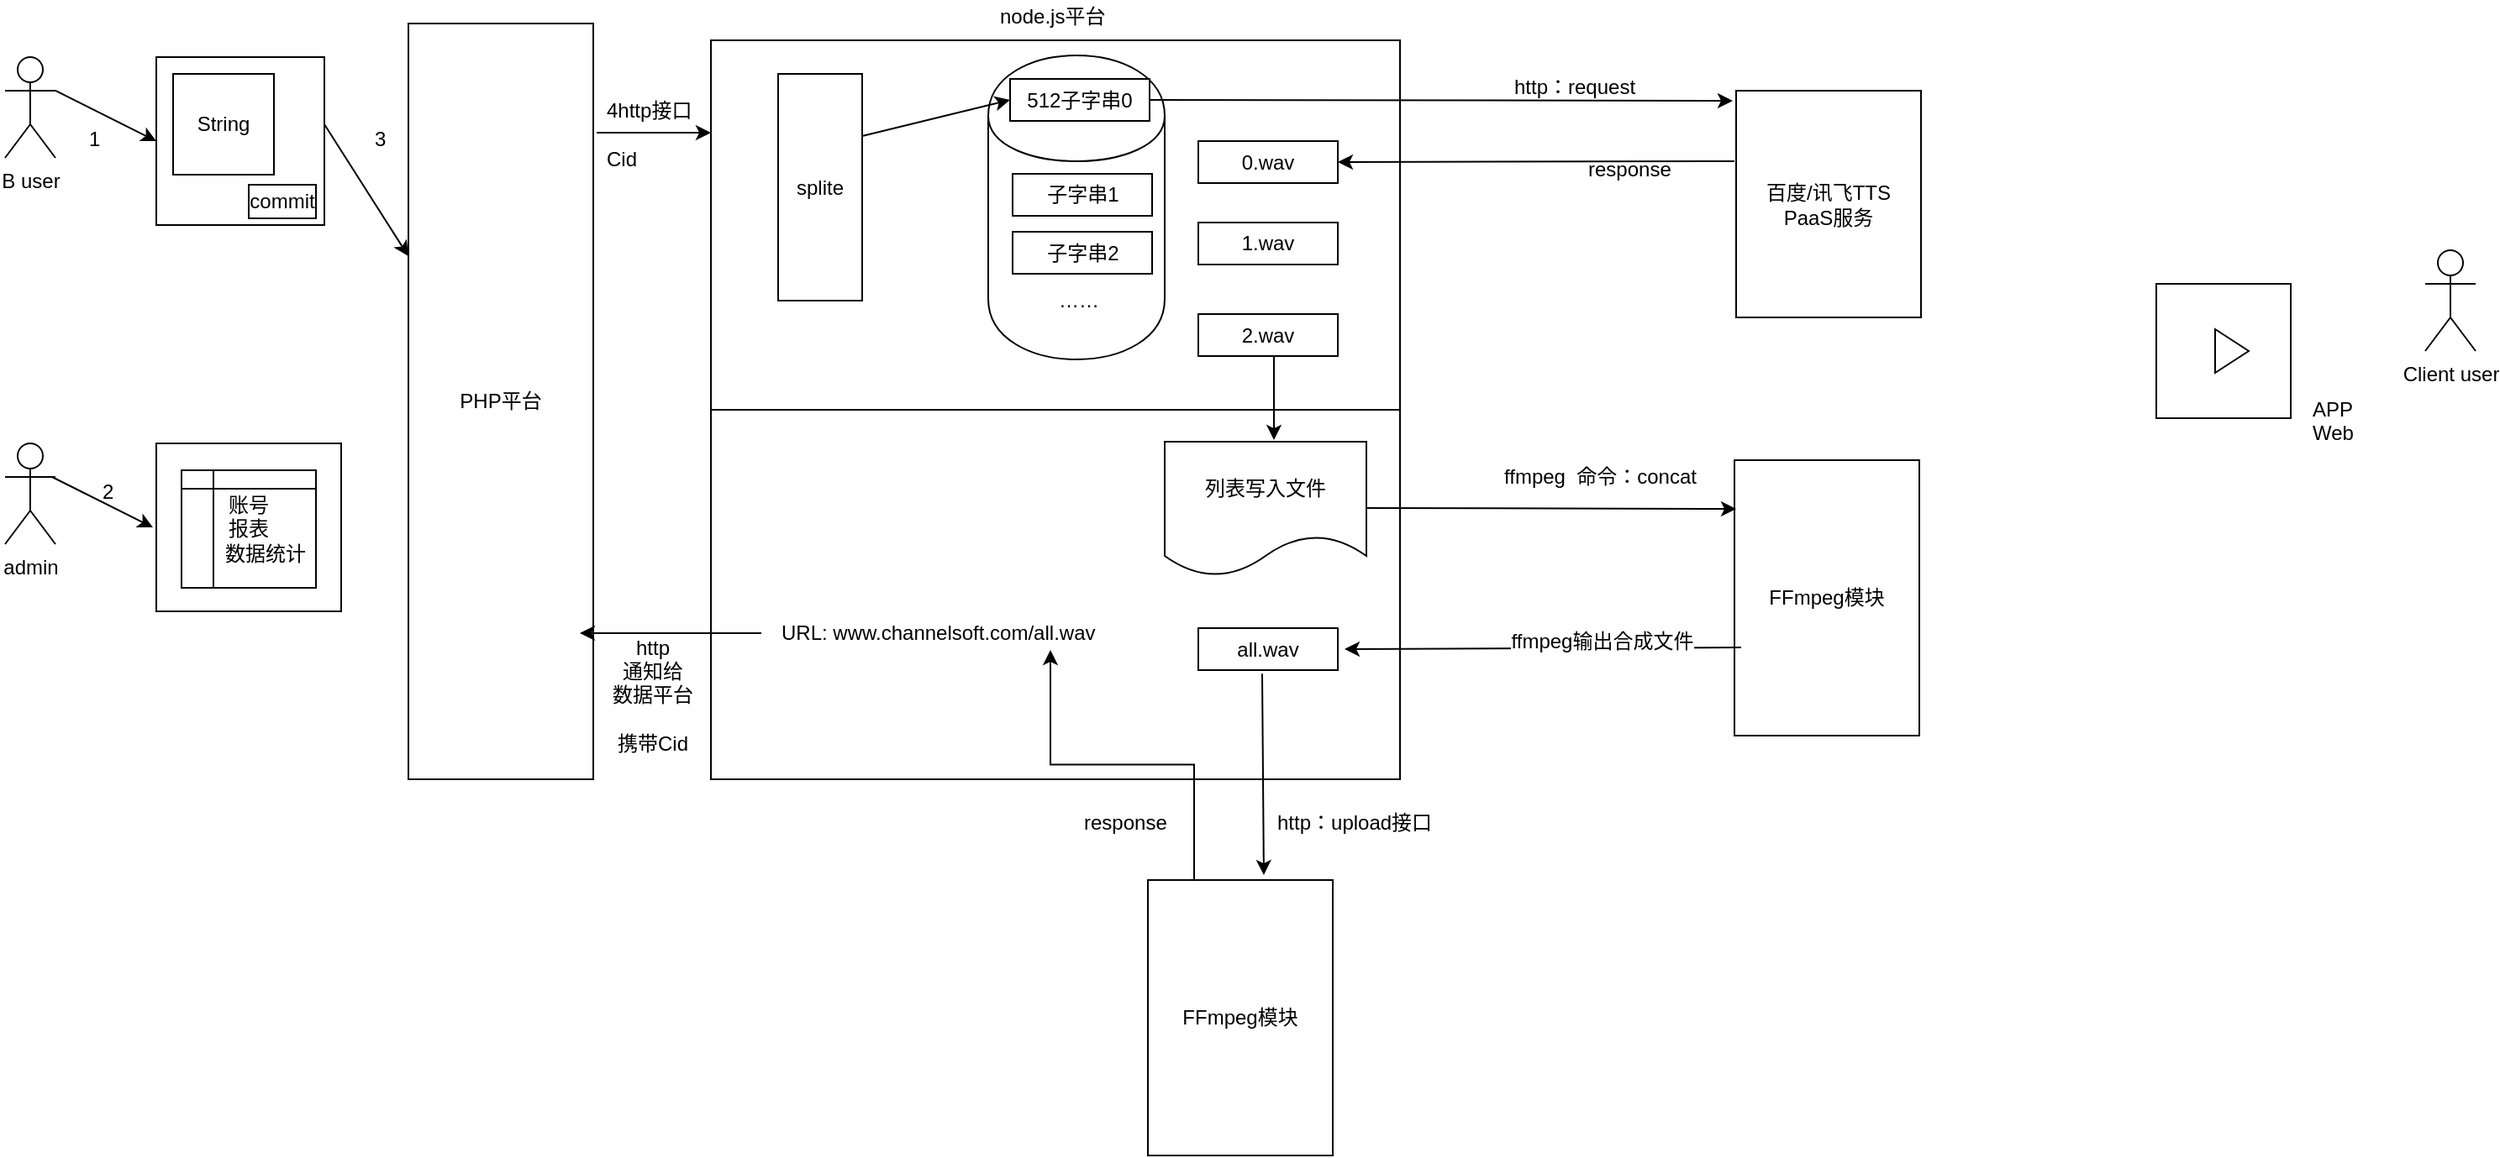 <mxfile version="10.6.7" type="github"><diagram id="krVOmBQLmAQJuNOJWPd5" name="Page-1"><mxGraphModel dx="1080" dy="401" grid="1" gridSize="10" guides="1" tooltips="1" connect="1" arrows="1" fold="1" page="1" pageScale="1" pageWidth="827" pageHeight="1169" math="0" shadow="0"><root><mxCell id="0"/><mxCell id="1" parent="0"/><mxCell id="4Xqxun-vfge2mHhw9Lkq-16" value="" style="rounded=0;whiteSpace=wrap;html=1;" vertex="1" parent="1"><mxGeometry x="470" y="30" width="410" height="220" as="geometry"/></mxCell><mxCell id="4Xqxun-vfge2mHhw9Lkq-52" value="" style="shape=cylinder;whiteSpace=wrap;html=1;boundedLbl=1;backgroundOutline=1;" vertex="1" parent="1"><mxGeometry x="635" y="39" width="105" height="181" as="geometry"/></mxCell><mxCell id="4Xqxun-vfge2mHhw9Lkq-1" value="B user" style="shape=umlActor;verticalLabelPosition=bottom;labelBackgroundColor=#ffffff;verticalAlign=top;html=1;outlineConnect=0;" vertex="1" parent="1"><mxGeometry x="50" y="40" width="30" height="60" as="geometry"/></mxCell><mxCell id="4Xqxun-vfge2mHhw9Lkq-2" value="admin" style="shape=umlActor;verticalLabelPosition=bottom;labelBackgroundColor=#ffffff;verticalAlign=top;html=1;outlineConnect=0;" vertex="1" parent="1"><mxGeometry x="50" y="270" width="30" height="60" as="geometry"/></mxCell><mxCell id="4Xqxun-vfge2mHhw9Lkq-4" value="" style="rounded=0;whiteSpace=wrap;html=1;" vertex="1" parent="1"><mxGeometry x="140" y="40" width="100" height="100" as="geometry"/></mxCell><mxCell id="4Xqxun-vfge2mHhw9Lkq-3" value="String" style="whiteSpace=wrap;html=1;aspect=fixed;" vertex="1" parent="1"><mxGeometry x="150" y="50" width="60" height="60" as="geometry"/></mxCell><mxCell id="4Xqxun-vfge2mHhw9Lkq-5" value="commit" style="rounded=0;whiteSpace=wrap;html=1;" vertex="1" parent="1"><mxGeometry x="195" y="116" width="40" height="20" as="geometry"/></mxCell><mxCell id="4Xqxun-vfge2mHhw9Lkq-6" value="审核/&lt;br&gt;报表/&lt;br&gt;数据统计" style="rounded=0;whiteSpace=wrap;html=1;" vertex="1" parent="1"><mxGeometry x="140" y="270" width="110" height="100" as="geometry"/></mxCell><mxCell id="4Xqxun-vfge2mHhw9Lkq-7" value="账号&lt;br&gt;报表&lt;br&gt;&amp;nbsp; &amp;nbsp; &amp;nbsp; 数据统计" style="shape=internalStorage;whiteSpace=wrap;html=1;backgroundOutline=1;dx=19;dy=11;" vertex="1" parent="1"><mxGeometry x="155" y="286" width="80" height="70" as="geometry"/></mxCell><mxCell id="4Xqxun-vfge2mHhw9Lkq-14" value="PHP平台" style="rounded=0;whiteSpace=wrap;html=1;" vertex="1" parent="1"><mxGeometry x="290" y="20" width="110" height="450" as="geometry"/></mxCell><mxCell id="4Xqxun-vfge2mHhw9Lkq-17" value="" style="rounded=0;whiteSpace=wrap;html=1;" vertex="1" parent="1"><mxGeometry x="470" y="250" width="410" height="220" as="geometry"/></mxCell><mxCell id="4Xqxun-vfge2mHhw9Lkq-19" value="" style="endArrow=classic;html=1;exitX=1;exitY=0.333;exitDx=0;exitDy=0;exitPerimeter=0;entryX=0;entryY=0.5;entryDx=0;entryDy=0;" edge="1" parent="1" source="4Xqxun-vfge2mHhw9Lkq-1" target="4Xqxun-vfge2mHhw9Lkq-4"><mxGeometry width="50" height="50" relative="1" as="geometry"><mxPoint x="65" y="179" as="sourcePoint"/><mxPoint x="115" y="129" as="targetPoint"/></mxGeometry></mxCell><mxCell id="4Xqxun-vfge2mHhw9Lkq-20" value="1" style="text;html=1;resizable=0;points=[];autosize=1;align=left;verticalAlign=top;spacingTop=-4;" vertex="1" parent="1"><mxGeometry x="98" y="79" width="20" height="20" as="geometry"/></mxCell><mxCell id="4Xqxun-vfge2mHhw9Lkq-21" value="" style="endArrow=classic;html=1;exitX=1;exitY=0.333;exitDx=0;exitDy=0;exitPerimeter=0;entryX=0;entryY=0.5;entryDx=0;entryDy=0;" edge="1" parent="1"><mxGeometry width="50" height="50" relative="1" as="geometry"><mxPoint x="78" y="290" as="sourcePoint"/><mxPoint x="138" y="320" as="targetPoint"/></mxGeometry></mxCell><mxCell id="4Xqxun-vfge2mHhw9Lkq-22" value="2" style="text;html=1;resizable=0;points=[];autosize=1;align=left;verticalAlign=top;spacingTop=-4;" vertex="1" parent="1"><mxGeometry x="106" y="289" width="20" height="20" as="geometry"/></mxCell><mxCell id="4Xqxun-vfge2mHhw9Lkq-24" value="" style="endArrow=classic;html=1;exitX=1;exitY=0.333;exitDx=0;exitDy=0;exitPerimeter=0;" edge="1" parent="1"><mxGeometry width="50" height="50" relative="1" as="geometry"><mxPoint x="240" y="80" as="sourcePoint"/><mxPoint x="290" y="158.571" as="targetPoint"/></mxGeometry></mxCell><mxCell id="4Xqxun-vfge2mHhw9Lkq-25" value="" style="endArrow=classic;html=1;entryX=0;entryY=0.25;entryDx=0;entryDy=0;" edge="1" parent="1" target="4Xqxun-vfge2mHhw9Lkq-16"><mxGeometry width="50" height="50" relative="1" as="geometry"><mxPoint x="402" y="85" as="sourcePoint"/><mxPoint x="438" y="157.571" as="targetPoint"/></mxGeometry></mxCell><mxCell id="4Xqxun-vfge2mHhw9Lkq-26" value="4http接口&lt;br&gt;&lt;br&gt;Cid&lt;br&gt;" style="text;html=1;resizable=0;points=[];autosize=1;align=left;verticalAlign=top;spacingTop=-4;" vertex="1" parent="1"><mxGeometry x="406" y="62" width="70" height="40" as="geometry"/></mxCell><mxCell id="4Xqxun-vfge2mHhw9Lkq-27" value="3" style="text;html=1;resizable=0;points=[];autosize=1;align=left;verticalAlign=top;spacingTop=-4;" vertex="1" parent="1"><mxGeometry x="268" y="79" width="20" height="20" as="geometry"/></mxCell><mxCell id="4Xqxun-vfge2mHhw9Lkq-28" value="" style="endArrow=classic;html=1;entryX=0.439;entryY=0.136;entryDx=0;entryDy=0;entryPerimeter=0;" edge="1" parent="1"><mxGeometry width="50" height="50" relative="1" as="geometry"><mxPoint x="805" y="218" as="sourcePoint"/><mxPoint x="805" y="268" as="targetPoint"/></mxGeometry></mxCell><mxCell id="4Xqxun-vfge2mHhw9Lkq-29" value="node.js平台" style="text;html=1;resizable=0;points=[];autosize=1;align=left;verticalAlign=top;spacingTop=-4;" vertex="1" parent="1"><mxGeometry x="640" y="6" width="80" height="20" as="geometry"/></mxCell><mxCell id="4Xqxun-vfge2mHhw9Lkq-31" value="splite" style="rounded=0;whiteSpace=wrap;html=1;" vertex="1" parent="1"><mxGeometry x="510" y="50" width="50" height="135" as="geometry"/></mxCell><mxCell id="4Xqxun-vfge2mHhw9Lkq-32" value="512子字串0" style="rounded=0;whiteSpace=wrap;html=1;" vertex="1" parent="1"><mxGeometry x="648" y="53" width="83" height="25" as="geometry"/></mxCell><mxCell id="4Xqxun-vfge2mHhw9Lkq-37" value="" style="group" vertex="1" connectable="0" parent="1"><mxGeometry x="1330" y="155" width="190" height="115" as="geometry"/></mxCell><mxCell id="4Xqxun-vfge2mHhw9Lkq-8" value="Client user" style="shape=umlActor;verticalLabelPosition=bottom;labelBackgroundColor=#ffffff;verticalAlign=top;html=1;outlineConnect=0;" vertex="1" parent="4Xqxun-vfge2mHhw9Lkq-37"><mxGeometry x="160" width="30" height="60" as="geometry"/></mxCell><mxCell id="4Xqxun-vfge2mHhw9Lkq-11" value="" style="whiteSpace=wrap;html=1;aspect=fixed;" vertex="1" parent="4Xqxun-vfge2mHhw9Lkq-37"><mxGeometry y="20" width="80" height="80" as="geometry"/></mxCell><mxCell id="4Xqxun-vfge2mHhw9Lkq-12" value="" style="triangle;whiteSpace=wrap;html=1;" vertex="1" parent="4Xqxun-vfge2mHhw9Lkq-37"><mxGeometry x="35" y="47" width="20" height="26" as="geometry"/></mxCell><mxCell id="4Xqxun-vfge2mHhw9Lkq-13" value="APP&lt;br&gt;Web&lt;br&gt;" style="text;html=1;resizable=0;points=[];autosize=1;align=left;verticalAlign=top;spacingTop=-4;" vertex="1" parent="4Xqxun-vfge2mHhw9Lkq-37"><mxGeometry x="91" y="85" width="40" height="30" as="geometry"/></mxCell><mxCell id="4Xqxun-vfge2mHhw9Lkq-38" value="百度/讯飞TTS&lt;br&gt;PaaS服务" style="rounded=0;whiteSpace=wrap;html=1;" vertex="1" parent="1"><mxGeometry x="1080" y="60" width="110" height="135" as="geometry"/></mxCell><mxCell id="4Xqxun-vfge2mHhw9Lkq-39" value="FFmpeg模块" style="rounded=0;whiteSpace=wrap;html=1;" vertex="1" parent="1"><mxGeometry x="1079" y="280" width="110" height="164" as="geometry"/></mxCell><mxCell id="4Xqxun-vfge2mHhw9Lkq-40" value="0.wav" style="rounded=0;whiteSpace=wrap;html=1;" vertex="1" parent="1"><mxGeometry x="760" y="90" width="83" height="25" as="geometry"/></mxCell><mxCell id="4Xqxun-vfge2mHhw9Lkq-41" value="子字串1" style="rounded=0;whiteSpace=wrap;html=1;" vertex="1" parent="1"><mxGeometry x="649.5" y="109.5" width="83" height="25" as="geometry"/></mxCell><mxCell id="4Xqxun-vfge2mHhw9Lkq-42" value="子字串2" style="rounded=0;whiteSpace=wrap;html=1;" vertex="1" parent="1"><mxGeometry x="649.5" y="144" width="83" height="25" as="geometry"/></mxCell><mxCell id="4Xqxun-vfge2mHhw9Lkq-43" value="1.wav" style="rounded=0;whiteSpace=wrap;html=1;" vertex="1" parent="1"><mxGeometry x="760" y="138.5" width="83" height="25" as="geometry"/></mxCell><mxCell id="4Xqxun-vfge2mHhw9Lkq-46" value="2.wav" style="rounded=0;whiteSpace=wrap;html=1;" vertex="1" parent="1"><mxGeometry x="760" y="193" width="83" height="25" as="geometry"/></mxCell><mxCell id="4Xqxun-vfge2mHhw9Lkq-47" value="" style="endArrow=classic;html=1;entryX=0;entryY=0.5;entryDx=0;entryDy=0;" edge="1" parent="1" target="4Xqxun-vfge2mHhw9Lkq-32"><mxGeometry width="50" height="50" relative="1" as="geometry"><mxPoint x="560" y="87" as="sourcePoint"/><mxPoint x="610" y="37" as="targetPoint"/></mxGeometry></mxCell><mxCell id="4Xqxun-vfge2mHhw9Lkq-48" value="" style="endArrow=classic;html=1;" edge="1" parent="1"><mxGeometry width="50" height="50" relative="1" as="geometry"><mxPoint x="731" y="65.5" as="sourcePoint"/><mxPoint x="1078" y="66" as="targetPoint"/></mxGeometry></mxCell><mxCell id="4Xqxun-vfge2mHhw9Lkq-49" value="" style="endArrow=classic;html=1;entryX=1;entryY=0.5;entryDx=0;entryDy=0;" edge="1" parent="1" target="4Xqxun-vfge2mHhw9Lkq-40"><mxGeometry width="50" height="50" relative="1" as="geometry"><mxPoint x="1079" y="102" as="sourcePoint"/><mxPoint x="1167" y="81" as="targetPoint"/></mxGeometry></mxCell><mxCell id="4Xqxun-vfge2mHhw9Lkq-50" value="http：request" style="text;html=1;resizable=0;points=[];autosize=1;align=left;verticalAlign=top;spacingTop=-4;" vertex="1" parent="1"><mxGeometry x="946" y="48" width="90" height="20" as="geometry"/></mxCell><mxCell id="4Xqxun-vfge2mHhw9Lkq-51" value="response" style="text;html=1;resizable=0;points=[];autosize=1;align=left;verticalAlign=top;spacingTop=-4;" vertex="1" parent="1"><mxGeometry x="990" y="97" width="60" height="20" as="geometry"/></mxCell><mxCell id="4Xqxun-vfge2mHhw9Lkq-53" value="……" style="text;html=1;resizable=0;points=[];autosize=1;align=left;verticalAlign=top;spacingTop=-4;" vertex="1" parent="1"><mxGeometry x="675" y="175" width="40" height="20" as="geometry"/></mxCell><mxCell id="4Xqxun-vfge2mHhw9Lkq-54" value="列表写入文件" style="shape=document;whiteSpace=wrap;html=1;boundedLbl=1;" vertex="1" parent="1"><mxGeometry x="740" y="269" width="120" height="80" as="geometry"/></mxCell><mxCell id="4Xqxun-vfge2mHhw9Lkq-55" value="" style="endArrow=classic;html=1;" edge="1" parent="1"><mxGeometry width="50" height="50" relative="1" as="geometry"><mxPoint x="860" y="308.5" as="sourcePoint"/><mxPoint x="1080" y="309" as="targetPoint"/></mxGeometry></mxCell><mxCell id="4Xqxun-vfge2mHhw9Lkq-56" value="ffmpeg&amp;nbsp; 命令：concat" style="text;html=1;resizable=0;points=[];autosize=1;align=left;verticalAlign=top;spacingTop=-4;" vertex="1" parent="1"><mxGeometry x="939.5" y="280" width="130" height="20" as="geometry"/></mxCell><mxCell id="4Xqxun-vfge2mHhw9Lkq-57" value="all.wav" style="rounded=0;whiteSpace=wrap;html=1;" vertex="1" parent="1"><mxGeometry x="760" y="380" width="83" height="25" as="geometry"/></mxCell><mxCell id="4Xqxun-vfge2mHhw9Lkq-58" value="" style="endArrow=classic;html=1;entryX=1;entryY=0.5;entryDx=0;entryDy=0;" edge="1" parent="1"><mxGeometry width="50" height="50" relative="1" as="geometry"><mxPoint x="1083" y="391.5" as="sourcePoint"/><mxPoint x="847" y="392.5" as="targetPoint"/></mxGeometry></mxCell><mxCell id="4Xqxun-vfge2mHhw9Lkq-59" value="ffmpeg输出合成文件" style="text;html=1;resizable=0;points=[];align=center;verticalAlign=middle;labelBackgroundColor=#ffffff;" vertex="1" connectable="0" parent="4Xqxun-vfge2mHhw9Lkq-58"><mxGeometry x="-0.297" y="-4" relative="1" as="geometry"><mxPoint as="offset"/></mxGeometry></mxCell><mxCell id="4Xqxun-vfge2mHhw9Lkq-60" value="FFmpeg模块" style="rounded=0;whiteSpace=wrap;html=1;" vertex="1" parent="1"><mxGeometry x="730" y="530" width="110" height="164" as="geometry"/></mxCell><mxCell id="4Xqxun-vfge2mHhw9Lkq-61" value="URL: www.channelsoft.com/all.wav" style="text;html=1;resizable=0;points=[];autosize=1;align=left;verticalAlign=top;spacingTop=-4;" vertex="1" parent="1"><mxGeometry x="510" y="372.5" width="200" height="20" as="geometry"/></mxCell><mxCell id="4Xqxun-vfge2mHhw9Lkq-62" value="" style="endArrow=classic;html=1;exitX=0.8;exitY=0.714;exitDx=0;exitDy=0;exitPerimeter=0;entryX=0.627;entryY=-0.018;entryDx=0;entryDy=0;entryPerimeter=0;" edge="1" parent="1" source="4Xqxun-vfge2mHhw9Lkq-17" target="4Xqxun-vfge2mHhw9Lkq-60"><mxGeometry width="50" height="50" relative="1" as="geometry"><mxPoint x="800" y="470" as="sourcePoint"/><mxPoint x="800" y="520" as="targetPoint"/></mxGeometry></mxCell><mxCell id="4Xqxun-vfge2mHhw9Lkq-65" value="" style="edgeStyle=orthogonalEdgeStyle;rounded=0;orthogonalLoop=1;jettySize=auto;html=1;exitX=0.25;exitY=0;exitDx=0;exitDy=0;entryX=0.81;entryY=1.025;entryDx=0;entryDy=0;entryPerimeter=0;" edge="1" parent="1" source="4Xqxun-vfge2mHhw9Lkq-60" target="4Xqxun-vfge2mHhw9Lkq-61"><mxGeometry relative="1" as="geometry"/></mxCell><mxCell id="4Xqxun-vfge2mHhw9Lkq-63" value="http：upload接口" style="text;html=1;resizable=0;points=[];autosize=1;align=left;verticalAlign=top;spacingTop=-4;" vertex="1" parent="1"><mxGeometry x="805" y="486" width="110" height="20" as="geometry"/></mxCell><mxCell id="4Xqxun-vfge2mHhw9Lkq-64" value="response" style="text;html=1;resizable=0;points=[];autosize=1;align=left;verticalAlign=top;spacingTop=-4;" vertex="1" parent="1"><mxGeometry x="689.5" y="486" width="60" height="20" as="geometry"/></mxCell><mxCell id="4Xqxun-vfge2mHhw9Lkq-68" value="" style="endArrow=classic;html=1;entryX=1;entryY=0.5;entryDx=0;entryDy=0;" edge="1" parent="1"><mxGeometry width="50" height="50" relative="1" as="geometry"><mxPoint x="500" y="383" as="sourcePoint"/><mxPoint x="392" y="383" as="targetPoint"/></mxGeometry></mxCell><mxCell id="4Xqxun-vfge2mHhw9Lkq-69" value="http &lt;br&gt;通知给&lt;br&gt;数据平台&lt;br&gt;&lt;br&gt;携带Cid&lt;br&gt;" style="text;html=1;resizable=0;points=[];align=center;verticalAlign=middle;labelBackgroundColor=#ffffff;" vertex="1" connectable="0" parent="4Xqxun-vfge2mHhw9Lkq-68"><mxGeometry x="-0.297" y="-4" relative="1" as="geometry"><mxPoint x="-27" y="41" as="offset"/></mxGeometry></mxCell></root></mxGraphModel></diagram></mxfile>